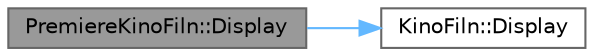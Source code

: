 digraph "PremiereKinoFiln::Display"
{
 // LATEX_PDF_SIZE
  bgcolor="transparent";
  edge [fontname=Helvetica,fontsize=10,labelfontname=Helvetica,labelfontsize=10];
  node [fontname=Helvetica,fontsize=10,shape=box,height=0.2,width=0.4];
  rankdir="LR";
  Node1 [id="Node000001",label="PremiereKinoFiln::Display",height=0.2,width=0.4,color="gray40", fillcolor="grey60", style="filled", fontcolor="black",tooltip=" "];
  Node1 -> Node2 [id="edge1_Node000001_Node000002",color="steelblue1",style="solid",tooltip=" "];
  Node2 [id="Node000002",label="KinoFiln::Display",height=0.2,width=0.4,color="grey40", fillcolor="white", style="filled",URL="$class_kino_filn.html#a44c52ba6b535cfd03a7ebef8806bc6e8",tooltip=" "];
}
